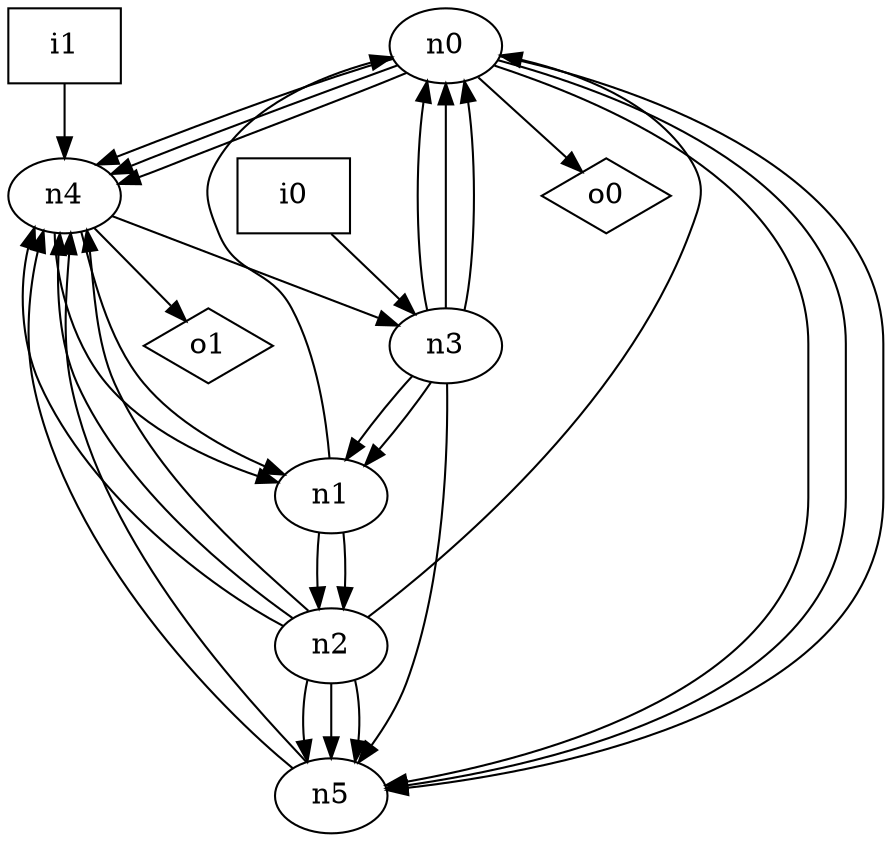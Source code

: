 digraph G {
n0 [label="n0"];
n1 [label="n1"];
n2 [label="n2"];
n3 [label="n3"];
n4 [label="n4"];
n5 [label="n5"];
n6 [label="i0",shape="box"];
n7 [label="i1",shape="box"];
n8 [label="o0",shape="diamond"];
n9 [label="o1",shape="diamond"];
n0 -> n4
n0 -> n4
n0 -> n4
n0 -> n5
n0 -> n5
n0 -> n5
n0 -> n8
n1 -> n0
n1 -> n2
n1 -> n2
n2 -> n0
n2 -> n4
n2 -> n4
n2 -> n4
n2 -> n5
n2 -> n5
n2 -> n5
n3 -> n0
n3 -> n0
n3 -> n0
n3 -> n1
n3 -> n1
n3 -> n5
n4 -> n1
n4 -> n1
n4 -> n3
n4 -> n9
n5 -> n4
n5 -> n4
n6 -> n3
n7 -> n4
}
